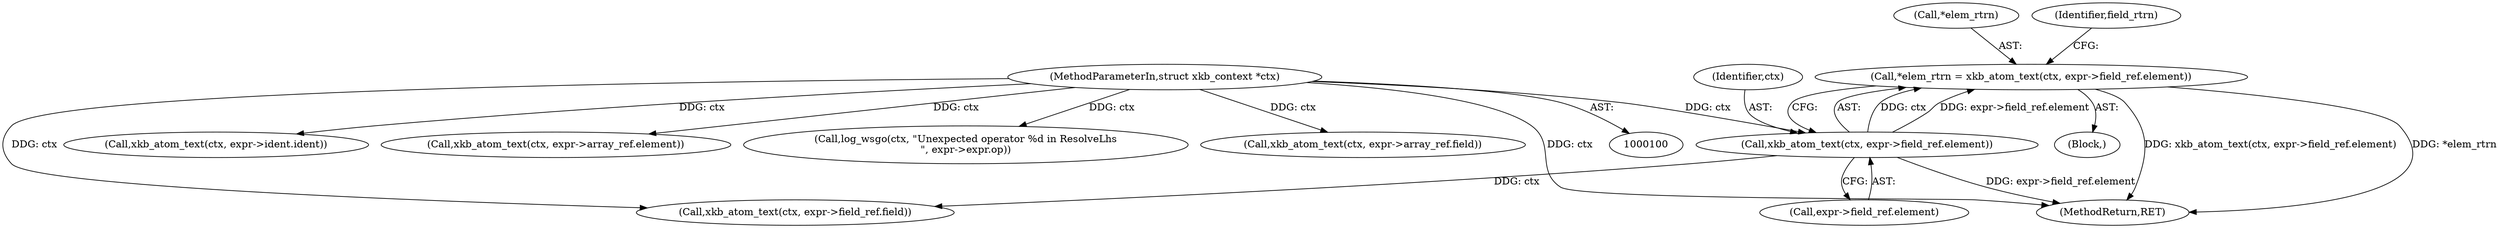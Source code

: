 digraph "0_libxkbcommon_38e1766bc6e20108948aec8a0b222a4bad0254e9@pointer" {
"1000139" [label="(Call,*elem_rtrn = xkb_atom_text(ctx, expr->field_ref.element))"];
"1000142" [label="(Call,xkb_atom_text(ctx, expr->field_ref.element))"];
"1000101" [label="(MethodParameterIn,struct xkb_context *ctx)"];
"1000152" [label="(Call,xkb_atom_text(ctx, expr->field_ref.field))"];
"1000140" [label="(Call,*elem_rtrn)"];
"1000144" [label="(Call,expr->field_ref.element)"];
"1000101" [label="(MethodParameterIn,struct xkb_context *ctx)"];
"1000139" [label="(Call,*elem_rtrn = xkb_atom_text(ctx, expr->field_ref.element))"];
"1000122" [label="(Call,xkb_atom_text(ctx, expr->ident.ident))"];
"1000169" [label="(Call,xkb_atom_text(ctx, expr->array_ref.element))"];
"1000113" [label="(Block,)"];
"1000142" [label="(Call,xkb_atom_text(ctx, expr->field_ref.element))"];
"1000198" [label="(Call,log_wsgo(ctx, \"Unexpected operator %d in ResolveLhs\n\", expr->expr.op))"];
"1000179" [label="(Call,xkb_atom_text(ctx, expr->array_ref.field))"];
"1000208" [label="(MethodReturn,RET)"];
"1000143" [label="(Identifier,ctx)"];
"1000151" [label="(Identifier,field_rtrn)"];
"1000139" -> "1000113"  [label="AST: "];
"1000139" -> "1000142"  [label="CFG: "];
"1000140" -> "1000139"  [label="AST: "];
"1000142" -> "1000139"  [label="AST: "];
"1000151" -> "1000139"  [label="CFG: "];
"1000139" -> "1000208"  [label="DDG: xkb_atom_text(ctx, expr->field_ref.element)"];
"1000139" -> "1000208"  [label="DDG: *elem_rtrn"];
"1000142" -> "1000139"  [label="DDG: ctx"];
"1000142" -> "1000139"  [label="DDG: expr->field_ref.element"];
"1000142" -> "1000144"  [label="CFG: "];
"1000143" -> "1000142"  [label="AST: "];
"1000144" -> "1000142"  [label="AST: "];
"1000142" -> "1000208"  [label="DDG: expr->field_ref.element"];
"1000101" -> "1000142"  [label="DDG: ctx"];
"1000142" -> "1000152"  [label="DDG: ctx"];
"1000101" -> "1000100"  [label="AST: "];
"1000101" -> "1000208"  [label="DDG: ctx"];
"1000101" -> "1000122"  [label="DDG: ctx"];
"1000101" -> "1000152"  [label="DDG: ctx"];
"1000101" -> "1000169"  [label="DDG: ctx"];
"1000101" -> "1000179"  [label="DDG: ctx"];
"1000101" -> "1000198"  [label="DDG: ctx"];
}
